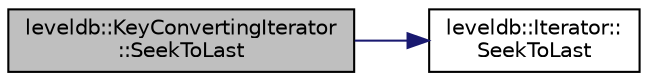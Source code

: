digraph "leveldb::KeyConvertingIterator::SeekToLast"
{
  edge [fontname="Helvetica",fontsize="10",labelfontname="Helvetica",labelfontsize="10"];
  node [fontname="Helvetica",fontsize="10",shape=record];
  rankdir="LR";
  Node1 [label="leveldb::KeyConvertingIterator\l::SeekToLast",height=0.2,width=0.4,color="black", fillcolor="grey75", style="filled" fontcolor="black"];
  Node1 -> Node2 [color="midnightblue",fontsize="10",style="solid",fontname="Helvetica"];
  Node2 [label="leveldb::Iterator::\lSeekToLast",height=0.2,width=0.4,color="black", fillcolor="white", style="filled",URL="$classleveldb_1_1_iterator.html#a8ad637f0a759e6d94cca6c5b4db440d3"];
}
